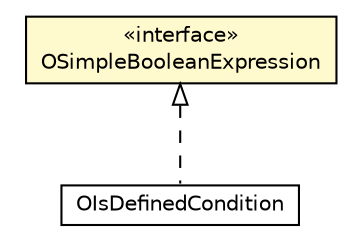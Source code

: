#!/usr/local/bin/dot
#
# Class diagram 
# Generated by UMLGraph version R5_6-24-gf6e263 (http://www.umlgraph.org/)
#

digraph G {
	edge [fontname="Helvetica",fontsize=10,labelfontname="Helvetica",labelfontsize=10];
	node [fontname="Helvetica",fontsize=10,shape=plaintext];
	nodesep=0.25;
	ranksep=0.5;
	// com.orientechnologies.orient.core.sql.parser.OIsDefinedCondition
	c6822877 [label=<<table title="com.orientechnologies.orient.core.sql.parser.OIsDefinedCondition" border="0" cellborder="1" cellspacing="0" cellpadding="2" port="p" href="./OIsDefinedCondition.html">
		<tr><td><table border="0" cellspacing="0" cellpadding="1">
<tr><td align="center" balign="center"> OIsDefinedCondition </td></tr>
		</table></td></tr>
		</table>>, URL="./OIsDefinedCondition.html", fontname="Helvetica", fontcolor="black", fontsize=10.0];
	// com.orientechnologies.orient.core.sql.parser.OSimpleBooleanExpression
	c6823039 [label=<<table title="com.orientechnologies.orient.core.sql.parser.OSimpleBooleanExpression" border="0" cellborder="1" cellspacing="0" cellpadding="2" port="p" bgcolor="lemonChiffon" href="./OSimpleBooleanExpression.html">
		<tr><td><table border="0" cellspacing="0" cellpadding="1">
<tr><td align="center" balign="center"> &#171;interface&#187; </td></tr>
<tr><td align="center" balign="center"> OSimpleBooleanExpression </td></tr>
		</table></td></tr>
		</table>>, URL="./OSimpleBooleanExpression.html", fontname="Helvetica", fontcolor="black", fontsize=10.0];
	//com.orientechnologies.orient.core.sql.parser.OIsDefinedCondition implements com.orientechnologies.orient.core.sql.parser.OSimpleBooleanExpression
	c6823039:p -> c6822877:p [dir=back,arrowtail=empty,style=dashed];
}

